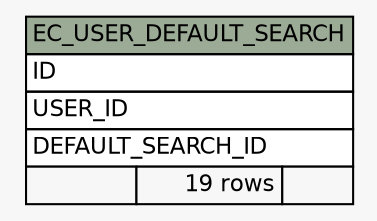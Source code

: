 // dot 2.28.0 on Windows 7 6.1
// SchemaSpy rev 590
digraph "EC_USER_DEFAULT_SEARCH" {
  graph [
    rankdir="RL"
    bgcolor="#f7f7f7"
    nodesep="0.18"
    ranksep="0.46"
    fontname="Helvetica"
    fontsize="11"
  ];
  node [
    fontname="Helvetica"
    fontsize="11"
    shape="plaintext"
  ];
  edge [
    arrowsize="0.8"
  ];
  "EC_USER_DEFAULT_SEARCH" [
    label=<
    <TABLE BORDER="0" CELLBORDER="1" CELLSPACING="0" BGCOLOR="#ffffff">
      <TR><TD COLSPAN="3" BGCOLOR="#9bab96" ALIGN="CENTER">EC_USER_DEFAULT_SEARCH</TD></TR>
      <TR><TD PORT="ID" COLSPAN="3" ALIGN="LEFT">ID</TD></TR>
      <TR><TD PORT="USER_ID" COLSPAN="3" ALIGN="LEFT">USER_ID</TD></TR>
      <TR><TD PORT="DEFAULT_SEARCH_ID" COLSPAN="3" ALIGN="LEFT">DEFAULT_SEARCH_ID</TD></TR>
      <TR><TD ALIGN="LEFT" BGCOLOR="#f7f7f7">  </TD><TD ALIGN="RIGHT" BGCOLOR="#f7f7f7">19 rows</TD><TD ALIGN="RIGHT" BGCOLOR="#f7f7f7">  </TD></TR>
    </TABLE>>
    URL="tables/EC_USER_DEFAULT_SEARCH.html"
    tooltip="EC_USER_DEFAULT_SEARCH"
  ];
}
